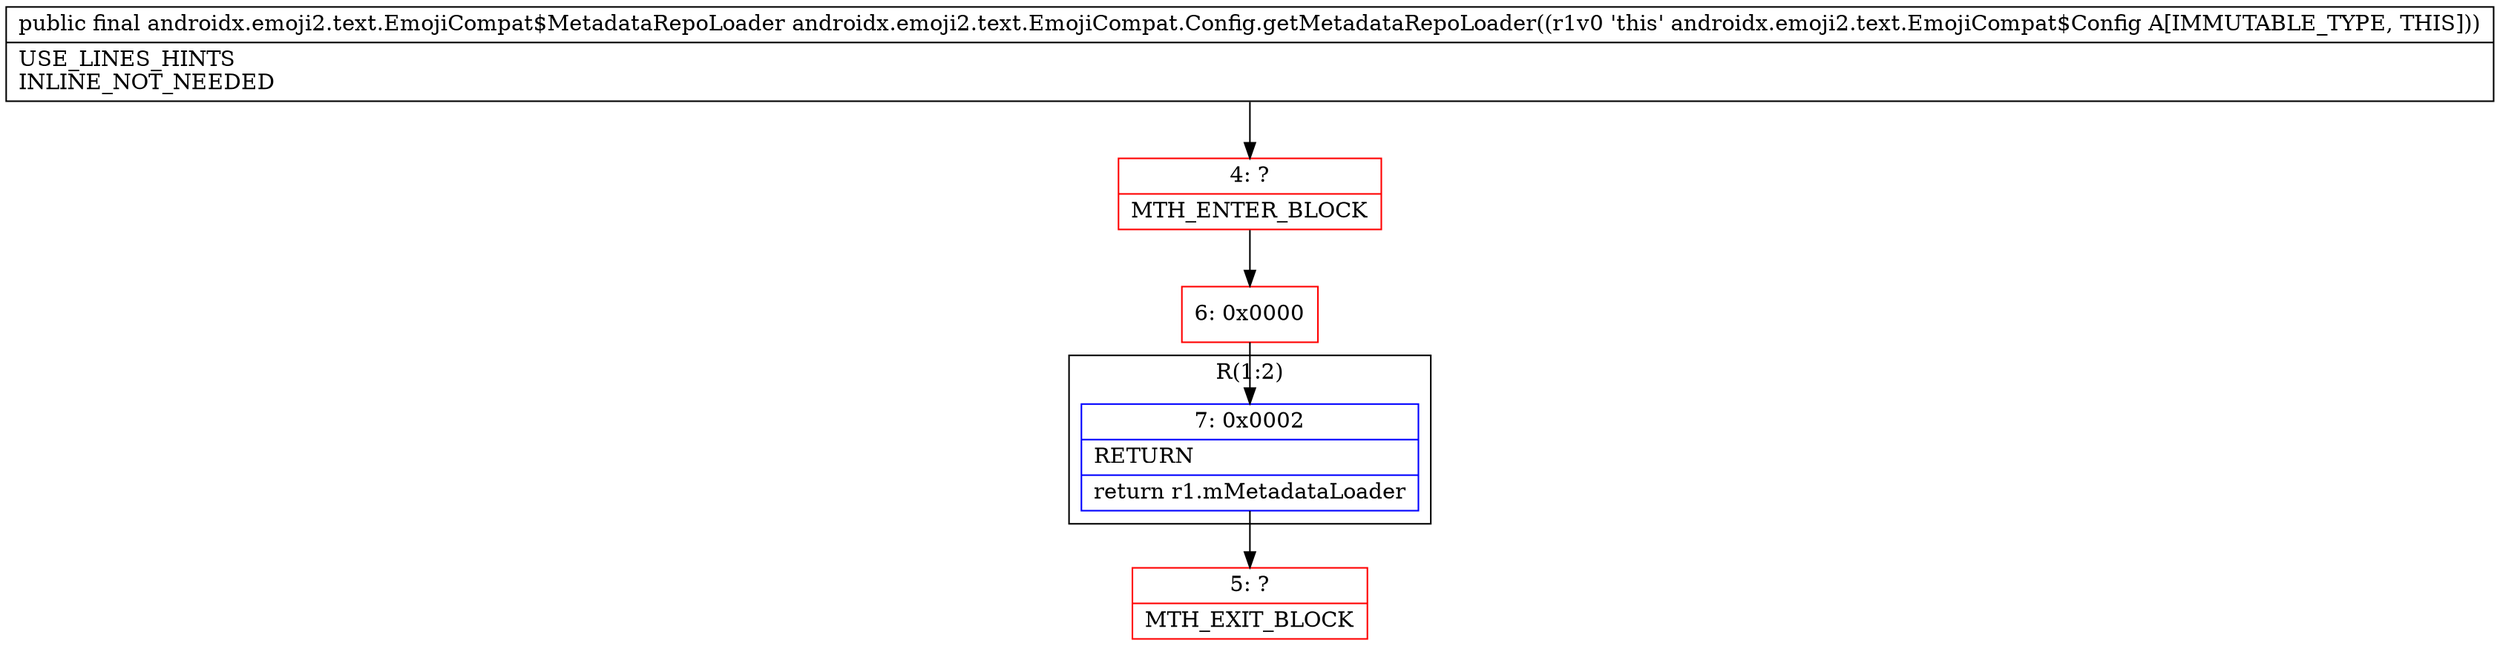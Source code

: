 digraph "CFG forandroidx.emoji2.text.EmojiCompat.Config.getMetadataRepoLoader()Landroidx\/emoji2\/text\/EmojiCompat$MetadataRepoLoader;" {
subgraph cluster_Region_716017552 {
label = "R(1:2)";
node [shape=record,color=blue];
Node_7 [shape=record,label="{7\:\ 0x0002|RETURN\l|return r1.mMetadataLoader\l}"];
}
Node_4 [shape=record,color=red,label="{4\:\ ?|MTH_ENTER_BLOCK\l}"];
Node_6 [shape=record,color=red,label="{6\:\ 0x0000}"];
Node_5 [shape=record,color=red,label="{5\:\ ?|MTH_EXIT_BLOCK\l}"];
MethodNode[shape=record,label="{public final androidx.emoji2.text.EmojiCompat$MetadataRepoLoader androidx.emoji2.text.EmojiCompat.Config.getMetadataRepoLoader((r1v0 'this' androidx.emoji2.text.EmojiCompat$Config A[IMMUTABLE_TYPE, THIS]))  | USE_LINES_HINTS\lINLINE_NOT_NEEDED\l}"];
MethodNode -> Node_4;Node_7 -> Node_5;
Node_4 -> Node_6;
Node_6 -> Node_7;
}

